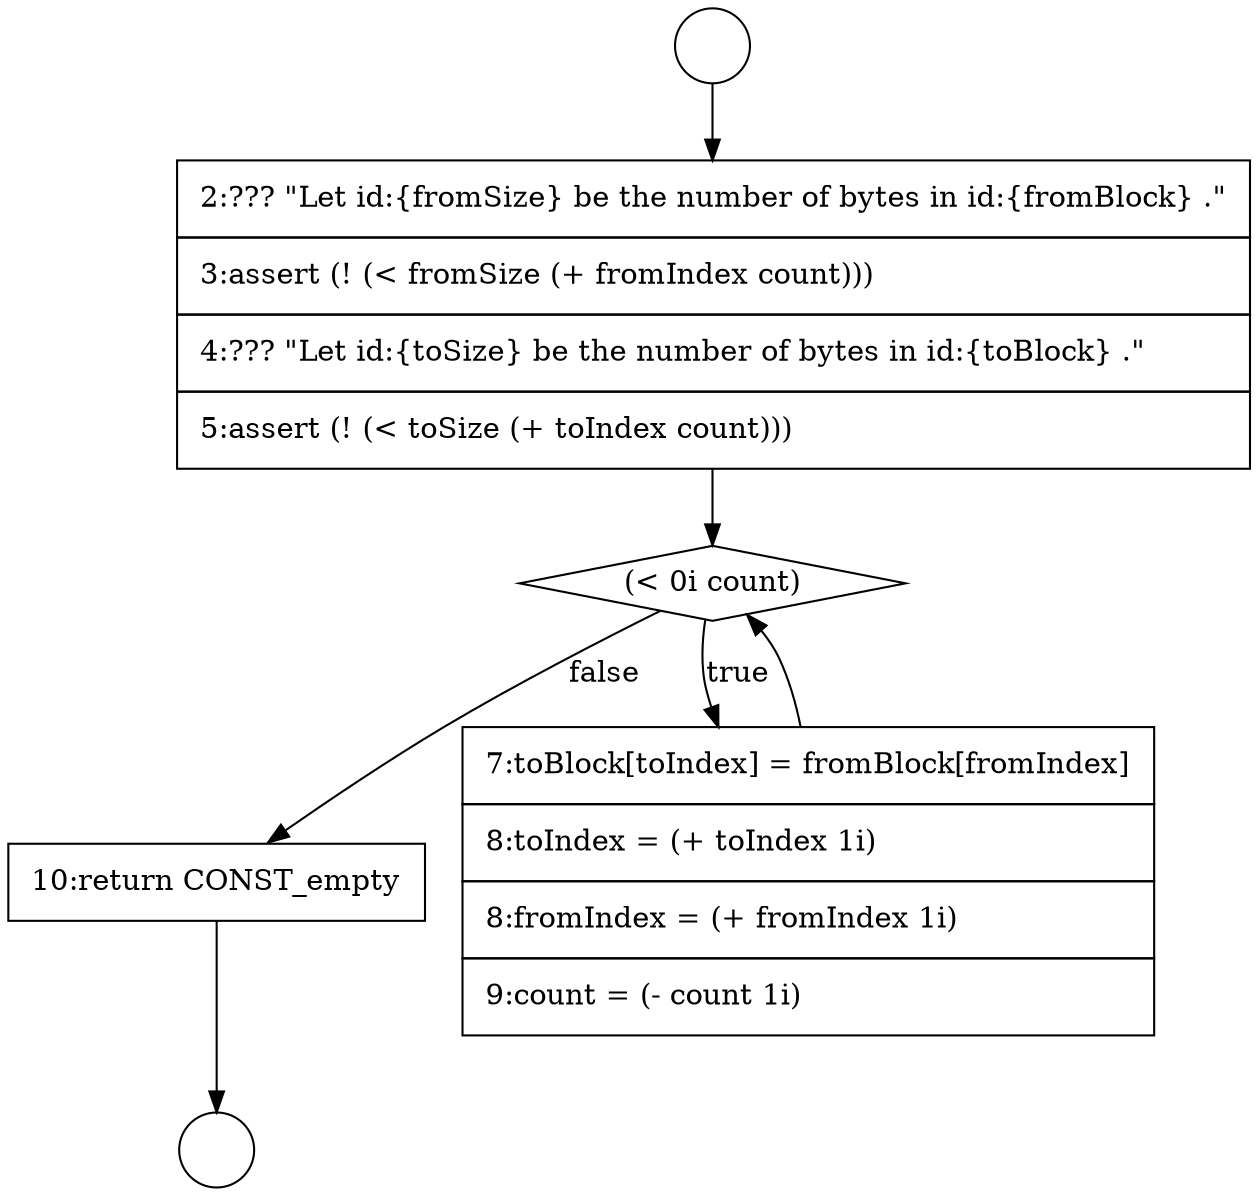 digraph {
  node228 [shape=circle label=" " color="black" fillcolor="white" style=filled]
  node233 [shape=none, margin=0, label=<<font color="black">
    <table border="0" cellborder="1" cellspacing="0" cellpadding="10">
      <tr><td align="left">10:return CONST_empty</td></tr>
    </table>
  </font>> color="black" fillcolor="white" style=filled]
  node229 [shape=circle label=" " color="black" fillcolor="white" style=filled]
  node230 [shape=none, margin=0, label=<<font color="black">
    <table border="0" cellborder="1" cellspacing="0" cellpadding="10">
      <tr><td align="left">2:??? &quot;Let id:{fromSize} be the number of bytes in id:{fromBlock} .&quot;</td></tr>
      <tr><td align="left">3:assert (! (&lt; fromSize (+ fromIndex count)))</td></tr>
      <tr><td align="left">4:??? &quot;Let id:{toSize} be the number of bytes in id:{toBlock} .&quot;</td></tr>
      <tr><td align="left">5:assert (! (&lt; toSize (+ toIndex count)))</td></tr>
    </table>
  </font>> color="black" fillcolor="white" style=filled]
  node231 [shape=diamond, label=<<font color="black">(&lt; 0i count)</font>> color="black" fillcolor="white" style=filled]
  node232 [shape=none, margin=0, label=<<font color="black">
    <table border="0" cellborder="1" cellspacing="0" cellpadding="10">
      <tr><td align="left">7:toBlock[toIndex] = fromBlock[fromIndex]</td></tr>
      <tr><td align="left">8:toIndex = (+ toIndex 1i)</td></tr>
      <tr><td align="left">8:fromIndex = (+ fromIndex 1i)</td></tr>
      <tr><td align="left">9:count = (- count 1i)</td></tr>
    </table>
  </font>> color="black" fillcolor="white" style=filled]
  node232 -> node231 [ color="black"]
  node230 -> node231 [ color="black"]
  node231 -> node232 [label=<<font color="black">true</font>> color="black"]
  node231 -> node233 [label=<<font color="black">false</font>> color="black"]
  node228 -> node230 [ color="black"]
  node233 -> node229 [ color="black"]
}
